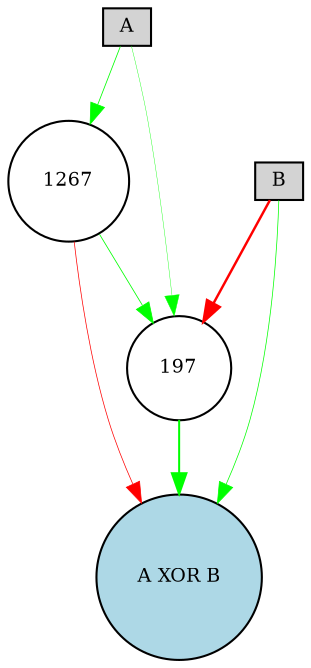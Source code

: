 digraph {
	node [fontsize=9 height=0.2 shape=circle width=0.2]
	A [fillcolor=lightgray shape=box style=filled]
	B [fillcolor=lightgray shape=box style=filled]
	"A XOR B" [fillcolor=lightblue style=filled]
	1267 [fillcolor=white style=filled]
	197 [fillcolor=white style=filled]
	A -> 197 [color=green penwidth=0.18488056903708053 style=solid]
	197 -> "A XOR B" [color=green penwidth=0.9654935253726604 style=solid]
	B -> 197 [color=red penwidth=1.1723721376509204 style=solid]
	B -> "A XOR B" [color=green penwidth=0.351948238289607 style=solid]
	A -> 1267 [color=green penwidth=0.38375151450442 style=solid]
	1267 -> 197 [color=green penwidth=0.385363094284915 style=solid]
	1267 -> "A XOR B" [color=red penwidth=0.34738310996311617 style=solid]
}
